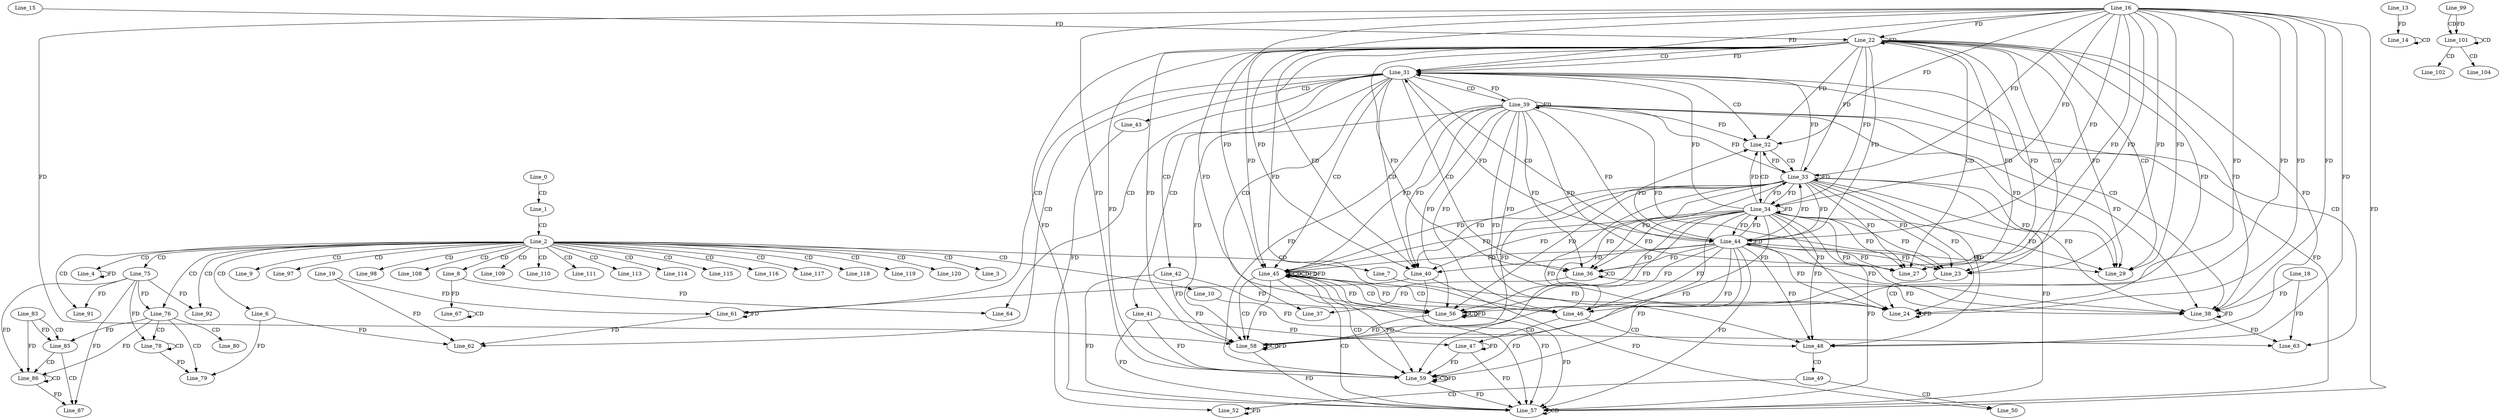 digraph G {
  Line_0;
  Line_1;
  Line_2;
  Line_3;
  Line_4;
  Line_4;
  Line_6;
  Line_7;
  Line_8;
  Line_9;
  Line_10;
  Line_14;
  Line_14;
  Line_13;
  Line_22;
  Line_16;
  Line_22;
  Line_15;
  Line_22;
  Line_23;
  Line_23;
  Line_24;
  Line_24;
  Line_24;
  Line_24;
  Line_24;
  Line_27;
  Line_27;
  Line_29;
  Line_29;
  Line_31;
  Line_31;
  Line_32;
  Line_32;
  Line_33;
  Line_33;
  Line_33;
  Line_34;
  Line_34;
  Line_34;
  Line_36;
  Line_36;
  Line_37;
  Line_38;
  Line_18;
  Line_38;
  Line_38;
  Line_39;
  Line_39;
  Line_39;
  Line_40;
  Line_40;
  Line_41;
  Line_42;
  Line_43;
  Line_44;
  Line_44;
  Line_44;
  Line_45;
  Line_45;
  Line_45;
  Line_45;
  Line_46;
  Line_46;
  Line_47;
  Line_48;
  Line_48;
  Line_48;
  Line_48;
  Line_48;
  Line_49;
  Line_50;
  Line_52;
  Line_56;
  Line_56;
  Line_56;
  Line_57;
  Line_57;
  Line_57;
  Line_57;
  Line_57;
  Line_58;
  Line_58;
  Line_58;
  Line_59;
  Line_59;
  Line_59;
  Line_61;
  Line_19;
  Line_61;
  Line_62;
  Line_63;
  Line_64;
  Line_67;
  Line_67;
  Line_75;
  Line_76;
  Line_76;
  Line_78;
  Line_78;
  Line_79;
  Line_79;
  Line_80;
  Line_83;
  Line_85;
  Line_85;
  Line_86;
  Line_86;
  Line_86;
  Line_87;
  Line_87;
  Line_87;
  Line_91;
  Line_92;
  Line_97;
  Line_98;
  Line_99;
  Line_101;
  Line_101;
  Line_102;
  Line_104;
  Line_108;
  Line_109;
  Line_110;
  Line_111;
  Line_113;
  Line_114;
  Line_115;
  Line_116;
  Line_117;
  Line_118;
  Line_119;
  Line_120;
  Line_0 -> Line_1 [ label="CD" ];
  Line_1 -> Line_2 [ label="CD" ];
  Line_2 -> Line_3 [ label="CD" ];
  Line_2 -> Line_4 [ label="CD" ];
  Line_4 -> Line_4 [ label="FD" ];
  Line_2 -> Line_6 [ label="CD" ];
  Line_2 -> Line_7 [ label="CD" ];
  Line_2 -> Line_8 [ label="CD" ];
  Line_2 -> Line_9 [ label="CD" ];
  Line_2 -> Line_10 [ label="CD" ];
  Line_14 -> Line_14 [ label="CD" ];
  Line_13 -> Line_14 [ label="FD" ];
  Line_22 -> Line_22 [ label="FD" ];
  Line_16 -> Line_22 [ label="FD" ];
  Line_15 -> Line_22 [ label="FD" ];
  Line_22 -> Line_23 [ label="CD" ];
  Line_22 -> Line_23 [ label="FD" ];
  Line_16 -> Line_23 [ label="FD" ];
  Line_23 -> Line_24 [ label="CD" ];
  Line_24 -> Line_24 [ label="FD" ];
  Line_7 -> Line_24 [ label="FD" ];
  Line_22 -> Line_24 [ label="FD" ];
  Line_16 -> Line_24 [ label="FD" ];
  Line_22 -> Line_27 [ label="CD" ];
  Line_22 -> Line_27 [ label="FD" ];
  Line_16 -> Line_27 [ label="FD" ];
  Line_22 -> Line_29 [ label="CD" ];
  Line_22 -> Line_29 [ label="FD" ];
  Line_16 -> Line_29 [ label="FD" ];
  Line_22 -> Line_31 [ label="CD" ];
  Line_22 -> Line_31 [ label="FD" ];
  Line_16 -> Line_31 [ label="FD" ];
  Line_31 -> Line_32 [ label="CD" ];
  Line_22 -> Line_32 [ label="FD" ];
  Line_16 -> Line_32 [ label="FD" ];
  Line_32 -> Line_33 [ label="CD" ];
  Line_22 -> Line_33 [ label="FD" ];
  Line_33 -> Line_33 [ label="FD" ];
  Line_16 -> Line_33 [ label="FD" ];
  Line_32 -> Line_34 [ label="CD" ];
  Line_22 -> Line_34 [ label="FD" ];
  Line_33 -> Line_34 [ label="FD" ];
  Line_34 -> Line_34 [ label="FD" ];
  Line_16 -> Line_34 [ label="FD" ];
  Line_31 -> Line_36 [ label="CD" ];
  Line_36 -> Line_36 [ label="CD" ];
  Line_22 -> Line_36 [ label="FD" ];
  Line_33 -> Line_36 [ label="FD" ];
  Line_34 -> Line_36 [ label="FD" ];
  Line_16 -> Line_36 [ label="FD" ];
  Line_31 -> Line_37 [ label="CD" ];
  Line_36 -> Line_37 [ label="FD" ];
  Line_31 -> Line_38 [ label="CD" ];
  Line_38 -> Line_38 [ label="FD" ];
  Line_18 -> Line_38 [ label="FD" ];
  Line_22 -> Line_38 [ label="FD" ];
  Line_33 -> Line_38 [ label="FD" ];
  Line_34 -> Line_38 [ label="FD" ];
  Line_16 -> Line_38 [ label="FD" ];
  Line_36 -> Line_38 [ label="FD" ];
  Line_31 -> Line_39 [ label="CD" ];
  Line_39 -> Line_39 [ label="FD" ];
  Line_31 -> Line_40 [ label="CD" ];
  Line_22 -> Line_40 [ label="FD" ];
  Line_33 -> Line_40 [ label="FD" ];
  Line_34 -> Line_40 [ label="FD" ];
  Line_39 -> Line_40 [ label="FD" ];
  Line_16 -> Line_40 [ label="FD" ];
  Line_31 -> Line_41 [ label="CD" ];
  Line_31 -> Line_42 [ label="CD" ];
  Line_31 -> Line_43 [ label="CD" ];
  Line_31 -> Line_44 [ label="CD" ];
  Line_22 -> Line_44 [ label="FD" ];
  Line_33 -> Line_44 [ label="FD" ];
  Line_34 -> Line_44 [ label="FD" ];
  Line_39 -> Line_44 [ label="FD" ];
  Line_44 -> Line_44 [ label="FD" ];
  Line_16 -> Line_44 [ label="FD" ];
  Line_31 -> Line_45 [ label="CD" ];
  Line_45 -> Line_45 [ label="CD" ];
  Line_45 -> Line_45 [ label="CD" ];
  Line_22 -> Line_45 [ label="FD" ];
  Line_33 -> Line_45 [ label="FD" ];
  Line_34 -> Line_45 [ label="FD" ];
  Line_39 -> Line_45 [ label="FD" ];
  Line_44 -> Line_45 [ label="FD" ];
  Line_16 -> Line_45 [ label="FD" ];
  Line_45 -> Line_45 [ label="FD" ];
  Line_45 -> Line_46 [ label="CD" ];
  Line_22 -> Line_46 [ label="FD" ];
  Line_33 -> Line_46 [ label="FD" ];
  Line_34 -> Line_46 [ label="FD" ];
  Line_39 -> Line_46 [ label="FD" ];
  Line_44 -> Line_46 [ label="FD" ];
  Line_16 -> Line_46 [ label="FD" ];
  Line_45 -> Line_46 [ label="FD" ];
  Line_46 -> Line_47 [ label="CD" ];
  Line_47 -> Line_47 [ label="FD" ];
  Line_41 -> Line_47 [ label="FD" ];
  Line_46 -> Line_48 [ label="CD" ];
  Line_22 -> Line_48 [ label="FD" ];
  Line_33 -> Line_48 [ label="FD" ];
  Line_34 -> Line_48 [ label="FD" ];
  Line_39 -> Line_48 [ label="FD" ];
  Line_44 -> Line_48 [ label="FD" ];
  Line_16 -> Line_48 [ label="FD" ];
  Line_48 -> Line_49 [ label="CD" ];
  Line_49 -> Line_50 [ label="CD" ];
  Line_40 -> Line_50 [ label="FD" ];
  Line_49 -> Line_52 [ label="CD" ];
  Line_52 -> Line_52 [ label="FD" ];
  Line_43 -> Line_52 [ label="FD" ];
  Line_45 -> Line_56 [ label="CD" ];
  Line_22 -> Line_56 [ label="FD" ];
  Line_33 -> Line_56 [ label="FD" ];
  Line_34 -> Line_56 [ label="FD" ];
  Line_39 -> Line_56 [ label="FD" ];
  Line_44 -> Line_56 [ label="FD" ];
  Line_16 -> Line_56 [ label="FD" ];
  Line_45 -> Line_56 [ label="FD" ];
  Line_56 -> Line_56 [ label="CD" ];
  Line_56 -> Line_56 [ label="FD" ];
  Line_42 -> Line_56 [ label="FD" ];
  Line_45 -> Line_57 [ label="CD" ];
  Line_47 -> Line_57 [ label="FD" ];
  Line_41 -> Line_57 [ label="FD" ];
  Line_56 -> Line_57 [ label="FD" ];
  Line_42 -> Line_57 [ label="FD" ];
  Line_57 -> Line_57 [ label="CD" ];
  Line_40 -> Line_57 [ label="FD" ];
  Line_22 -> Line_57 [ label="FD" ];
  Line_33 -> Line_57 [ label="FD" ];
  Line_34 -> Line_57 [ label="FD" ];
  Line_39 -> Line_57 [ label="FD" ];
  Line_44 -> Line_57 [ label="FD" ];
  Line_16 -> Line_57 [ label="FD" ];
  Line_45 -> Line_57 [ label="FD" ];
  Line_45 -> Line_58 [ label="CD" ];
  Line_22 -> Line_58 [ label="FD" ];
  Line_33 -> Line_58 [ label="FD" ];
  Line_34 -> Line_58 [ label="FD" ];
  Line_39 -> Line_58 [ label="FD" ];
  Line_44 -> Line_58 [ label="FD" ];
  Line_16 -> Line_58 [ label="FD" ];
  Line_45 -> Line_58 [ label="FD" ];
  Line_58 -> Line_58 [ label="CD" ];
  Line_56 -> Line_58 [ label="FD" ];
  Line_58 -> Line_58 [ label="FD" ];
  Line_42 -> Line_58 [ label="FD" ];
  Line_45 -> Line_59 [ label="CD" ];
  Line_22 -> Line_59 [ label="FD" ];
  Line_33 -> Line_59 [ label="FD" ];
  Line_34 -> Line_59 [ label="FD" ];
  Line_39 -> Line_59 [ label="FD" ];
  Line_44 -> Line_59 [ label="FD" ];
  Line_16 -> Line_59 [ label="FD" ];
  Line_45 -> Line_59 [ label="FD" ];
  Line_59 -> Line_59 [ label="CD" ];
  Line_47 -> Line_59 [ label="FD" ];
  Line_59 -> Line_59 [ label="FD" ];
  Line_41 -> Line_59 [ label="FD" ];
  Line_31 -> Line_61 [ label="CD" ];
  Line_61 -> Line_61 [ label="FD" ];
  Line_19 -> Line_61 [ label="FD" ];
  Line_40 -> Line_61 [ label="FD" ];
  Line_31 -> Line_62 [ label="CD" ];
  Line_6 -> Line_62 [ label="FD" ];
  Line_61 -> Line_62 [ label="FD" ];
  Line_19 -> Line_62 [ label="FD" ];
  Line_31 -> Line_63 [ label="CD" ];
  Line_10 -> Line_63 [ label="FD" ];
  Line_38 -> Line_63 [ label="FD" ];
  Line_18 -> Line_63 [ label="FD" ];
  Line_31 -> Line_64 [ label="CD" ];
  Line_8 -> Line_64 [ label="FD" ];
  Line_8 -> Line_67 [ label="FD" ];
  Line_67 -> Line_67 [ label="CD" ];
  Line_2 -> Line_75 [ label="CD" ];
  Line_2 -> Line_76 [ label="CD" ];
  Line_75 -> Line_76 [ label="FD" ];
  Line_76 -> Line_78 [ label="CD" ];
  Line_78 -> Line_78 [ label="CD" ];
  Line_75 -> Line_78 [ label="FD" ];
  Line_76 -> Line_79 [ label="CD" ];
  Line_6 -> Line_79 [ label="FD" ];
  Line_78 -> Line_79 [ label="FD" ];
  Line_76 -> Line_80 [ label="CD" ];
  Line_83 -> Line_85 [ label="CD" ];
  Line_83 -> Line_85 [ label="FD" ];
  Line_76 -> Line_85 [ label="FD" ];
  Line_85 -> Line_86 [ label="CD" ];
  Line_86 -> Line_86 [ label="CD" ];
  Line_75 -> Line_86 [ label="FD" ];
  Line_83 -> Line_86 [ label="FD" ];
  Line_76 -> Line_86 [ label="FD" ];
  Line_85 -> Line_87 [ label="CD" ];
  Line_86 -> Line_87 [ label="FD" ];
  Line_75 -> Line_87 [ label="FD" ];
  Line_2 -> Line_91 [ label="CD" ];
  Line_75 -> Line_91 [ label="FD" ];
  Line_2 -> Line_92 [ label="CD" ];
  Line_75 -> Line_92 [ label="FD" ];
  Line_2 -> Line_97 [ label="CD" ];
  Line_2 -> Line_98 [ label="CD" ];
  Line_99 -> Line_101 [ label="CD" ];
  Line_101 -> Line_101 [ label="CD" ];
  Line_99 -> Line_101 [ label="FD" ];
  Line_101 -> Line_102 [ label="CD" ];
  Line_101 -> Line_104 [ label="CD" ];
  Line_2 -> Line_108 [ label="CD" ];
  Line_2 -> Line_109 [ label="CD" ];
  Line_2 -> Line_110 [ label="CD" ];
  Line_2 -> Line_111 [ label="CD" ];
  Line_2 -> Line_113 [ label="CD" ];
  Line_2 -> Line_114 [ label="CD" ];
  Line_2 -> Line_115 [ label="CD" ];
  Line_2 -> Line_116 [ label="CD" ];
  Line_2 -> Line_117 [ label="CD" ];
  Line_2 -> Line_118 [ label="CD" ];
  Line_2 -> Line_119 [ label="CD" ];
  Line_2 -> Line_120 [ label="CD" ];
  Line_33 -> Line_23 [ label="FD" ];
  Line_34 -> Line_23 [ label="FD" ];
  Line_39 -> Line_23 [ label="FD" ];
  Line_44 -> Line_23 [ label="FD" ];
  Line_33 -> Line_24 [ label="FD" ];
  Line_34 -> Line_24 [ label="FD" ];
  Line_39 -> Line_24 [ label="FD" ];
  Line_44 -> Line_24 [ label="FD" ];
  Line_33 -> Line_27 [ label="FD" ];
  Line_34 -> Line_27 [ label="FD" ];
  Line_39 -> Line_27 [ label="FD" ];
  Line_44 -> Line_27 [ label="FD" ];
  Line_33 -> Line_29 [ label="FD" ];
  Line_34 -> Line_29 [ label="FD" ];
  Line_39 -> Line_29 [ label="FD" ];
  Line_44 -> Line_29 [ label="FD" ];
  Line_33 -> Line_31 [ label="FD" ];
  Line_34 -> Line_31 [ label="FD" ];
  Line_39 -> Line_31 [ label="FD" ];
  Line_44 -> Line_31 [ label="FD" ];
  Line_33 -> Line_32 [ label="FD" ];
  Line_34 -> Line_32 [ label="FD" ];
  Line_39 -> Line_32 [ label="FD" ];
  Line_44 -> Line_32 [ label="FD" ];
  Line_34 -> Line_33 [ label="FD" ];
  Line_39 -> Line_33 [ label="FD" ];
  Line_44 -> Line_33 [ label="FD" ];
  Line_44 -> Line_34 [ label="FD" ];
  Line_39 -> Line_36 [ label="FD" ];
  Line_44 -> Line_36 [ label="FD" ];
  Line_39 -> Line_38 [ label="FD" ];
  Line_44 -> Line_38 [ label="FD" ];
  Line_44 -> Line_40 [ label="FD" ];
  Line_45 -> Line_45 [ label="FD" ];
  Line_59 -> Line_57 [ label="FD" ];
  Line_58 -> Line_57 [ label="FD" ];
}
